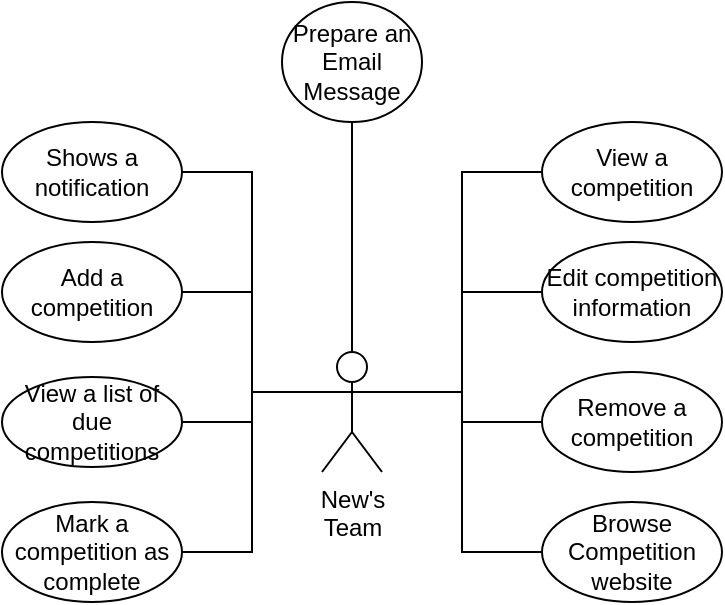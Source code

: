<mxfile version="15.7.1" type="device"><diagram id="C7rsnoDYqmKbijSK1FLU" name="Page-1"><mxGraphModel dx="865" dy="476" grid="1" gridSize="10" guides="1" tooltips="1" connect="1" arrows="1" fold="1" page="1" pageScale="1" pageWidth="850" pageHeight="1100" math="0" shadow="0"><root><mxCell id="0"/><mxCell id="1" parent="0"/><mxCell id="8fhKDuSVIsDx1TInRGET-2" style="edgeStyle=orthogonalEdgeStyle;rounded=0;orthogonalLoop=1;jettySize=auto;html=1;exitX=0;exitY=0.333;exitDx=0;exitDy=0;exitPerimeter=0;entryX=1;entryY=0.5;entryDx=0;entryDy=0;endArrow=none;endFill=0;" edge="1" parent="1" source="Tw9yeozikNptF0UQDd4e-1" target="Tw9yeozikNptF0UQDd4e-2"><mxGeometry relative="1" as="geometry"/></mxCell><mxCell id="8fhKDuSVIsDx1TInRGET-3" style="edgeStyle=orthogonalEdgeStyle;rounded=0;orthogonalLoop=1;jettySize=auto;html=1;exitX=0;exitY=0.333;exitDx=0;exitDy=0;exitPerimeter=0;entryX=1;entryY=0.5;entryDx=0;entryDy=0;endArrow=none;endFill=0;" edge="1" parent="1" source="Tw9yeozikNptF0UQDd4e-1" target="Tw9yeozikNptF0UQDd4e-4"><mxGeometry relative="1" as="geometry"/></mxCell><mxCell id="8fhKDuSVIsDx1TInRGET-4" style="edgeStyle=orthogonalEdgeStyle;rounded=0;orthogonalLoop=1;jettySize=auto;html=1;exitX=0;exitY=0.333;exitDx=0;exitDy=0;exitPerimeter=0;entryX=1;entryY=0.5;entryDx=0;entryDy=0;endArrow=none;endFill=0;" edge="1" parent="1" source="Tw9yeozikNptF0UQDd4e-1" target="8fhKDuSVIsDx1TInRGET-1"><mxGeometry relative="1" as="geometry"/></mxCell><mxCell id="8fhKDuSVIsDx1TInRGET-8" style="edgeStyle=orthogonalEdgeStyle;rounded=0;orthogonalLoop=1;jettySize=auto;html=1;exitX=0;exitY=0.333;exitDx=0;exitDy=0;exitPerimeter=0;entryX=1;entryY=0.5;entryDx=0;entryDy=0;fontSize=11;endArrow=none;endFill=0;" edge="1" parent="1" source="Tw9yeozikNptF0UQDd4e-1" target="8fhKDuSVIsDx1TInRGET-6"><mxGeometry relative="1" as="geometry"/></mxCell><mxCell id="8fhKDuSVIsDx1TInRGET-10" style="edgeStyle=orthogonalEdgeStyle;rounded=0;orthogonalLoop=1;jettySize=auto;html=1;exitX=0.5;exitY=0;exitDx=0;exitDy=0;exitPerimeter=0;entryX=0.5;entryY=1;entryDx=0;entryDy=0;fontSize=11;endArrow=none;endFill=0;" edge="1" parent="1" source="Tw9yeozikNptF0UQDd4e-1" target="Tw9yeozikNptF0UQDd4e-6"><mxGeometry relative="1" as="geometry"/></mxCell><mxCell id="Tw9yeozikNptF0UQDd4e-1" value="New's&lt;br&gt;Team" style="shape=umlActor;verticalLabelPosition=bottom;verticalAlign=top;html=1;outlineConnect=0;" parent="1" vertex="1"><mxGeometry x="230" y="255" width="30" height="60" as="geometry"/></mxCell><mxCell id="Tw9yeozikNptF0UQDd4e-2" value="Shows a notification" style="ellipse;whiteSpace=wrap;html=1;" parent="1" vertex="1"><mxGeometry x="70" y="140" width="90" height="50" as="geometry"/></mxCell><mxCell id="Tw9yeozikNptF0UQDd4e-15" style="edgeStyle=orthogonalEdgeStyle;rounded=0;orthogonalLoop=1;jettySize=auto;html=1;exitX=0;exitY=0.5;exitDx=0;exitDy=0;endArrow=none;endFill=0;entryX=1;entryY=0.333;entryDx=0;entryDy=0;entryPerimeter=0;" parent="1" source="Tw9yeozikNptF0UQDd4e-3" target="Tw9yeozikNptF0UQDd4e-1" edge="1"><mxGeometry relative="1" as="geometry"><mxPoint x="240" y="210" as="targetPoint"/><Array as="points"><mxPoint x="300" y="225"/><mxPoint x="300" y="275"/></Array></mxGeometry></mxCell><mxCell id="Tw9yeozikNptF0UQDd4e-3" value="&lt;span style=&quot;font-family: &amp;#34;arial&amp;#34; , sans-serif&quot;&gt;Edit competition&lt;br&gt;information&lt;/span&gt;" style="ellipse;whiteSpace=wrap;html=1;" parent="1" vertex="1"><mxGeometry x="340" y="200" width="90" height="50" as="geometry"/></mxCell><mxCell id="Tw9yeozikNptF0UQDd4e-4" value="Add a competition" style="ellipse;whiteSpace=wrap;html=1;" parent="1" vertex="1"><mxGeometry x="70" y="200" width="90" height="50" as="geometry"/></mxCell><mxCell id="Tw9yeozikNptF0UQDd4e-18" style="edgeStyle=orthogonalEdgeStyle;rounded=0;orthogonalLoop=1;jettySize=auto;html=1;exitX=0;exitY=0.5;exitDx=0;exitDy=0;endArrow=none;endFill=0;entryX=1;entryY=0.333;entryDx=0;entryDy=0;entryPerimeter=0;" parent="1" source="Tw9yeozikNptF0UQDd4e-5" target="Tw9yeozikNptF0UQDd4e-1" edge="1"><mxGeometry relative="1" as="geometry"><mxPoint x="290" y="330" as="targetPoint"/><Array as="points"><mxPoint x="300" y="355"/><mxPoint x="300" y="275"/></Array></mxGeometry></mxCell><mxCell id="Tw9yeozikNptF0UQDd4e-5" value="Browse&lt;br&gt;Competition website" style="ellipse;whiteSpace=wrap;html=1;" parent="1" vertex="1"><mxGeometry x="340" y="330" width="90" height="50" as="geometry"/></mxCell><mxCell id="Tw9yeozikNptF0UQDd4e-6" value="Prepare an Email Message" style="ellipse;whiteSpace=wrap;html=1;" parent="1" vertex="1"><mxGeometry x="210" y="80" width="70" height="60" as="geometry"/></mxCell><mxCell id="Tw9yeozikNptF0UQDd4e-17" style="edgeStyle=orthogonalEdgeStyle;rounded=0;orthogonalLoop=1;jettySize=auto;html=1;exitX=0;exitY=0.5;exitDx=0;exitDy=0;endArrow=none;endFill=0;entryX=1;entryY=0.333;entryDx=0;entryDy=0;entryPerimeter=0;" parent="1" source="Tw9yeozikNptF0UQDd4e-8" target="Tw9yeozikNptF0UQDd4e-1" edge="1"><mxGeometry relative="1" as="geometry"><mxPoint x="290" y="210" as="targetPoint"/><Array as="points"><mxPoint x="300" y="290"/><mxPoint x="300" y="275"/></Array></mxGeometry></mxCell><mxCell id="Tw9yeozikNptF0UQDd4e-8" value="Remove a competition" style="ellipse;whiteSpace=wrap;html=1;" parent="1" vertex="1"><mxGeometry x="340" y="265" width="90" height="50" as="geometry"/></mxCell><mxCell id="Tw9yeozikNptF0UQDd4e-14" style="edgeStyle=orthogonalEdgeStyle;rounded=0;orthogonalLoop=1;jettySize=auto;html=1;exitX=0;exitY=0.5;exitDx=0;exitDy=0;entryX=1;entryY=0.333;entryDx=0;entryDy=0;entryPerimeter=0;endArrow=none;endFill=0;" parent="1" source="Tw9yeozikNptF0UQDd4e-10" target="Tw9yeozikNptF0UQDd4e-1" edge="1"><mxGeometry relative="1" as="geometry"><Array as="points"><mxPoint x="300" y="165"/><mxPoint x="300" y="275"/></Array></mxGeometry></mxCell><mxCell id="Tw9yeozikNptF0UQDd4e-10" value="View a competition" style="ellipse;whiteSpace=wrap;html=1;" parent="1" vertex="1"><mxGeometry x="340" y="140" width="90" height="50" as="geometry"/></mxCell><mxCell id="8fhKDuSVIsDx1TInRGET-1" value="&lt;span style=&quot;font-family: &amp;#34;arial&amp;#34; , sans-serif&quot;&gt;View a list of due&lt;br&gt;competitions&lt;/span&gt;" style="ellipse;whiteSpace=wrap;html=1;" vertex="1" parent="1"><mxGeometry x="70" y="267.5" width="90" height="45" as="geometry"/></mxCell><mxCell id="8fhKDuSVIsDx1TInRGET-6" value="&lt;font style=&quot;font-size: 12px&quot;&gt;&lt;span style=&quot;font-family: &amp;#34;arial&amp;#34; , sans-serif&quot;&gt;Mark a competition as&lt;/span&gt;&lt;br style=&quot;font-family: &amp;#34;arial&amp;#34; , sans-serif&quot;&gt;&lt;span style=&quot;font-family: &amp;#34;arial&amp;#34; , sans-serif&quot;&gt;complete&lt;/span&gt;&lt;/font&gt;" style="ellipse;whiteSpace=wrap;html=1;" vertex="1" parent="1"><mxGeometry x="70" y="330" width="90" height="50" as="geometry"/></mxCell></root></mxGraphModel></diagram></mxfile>